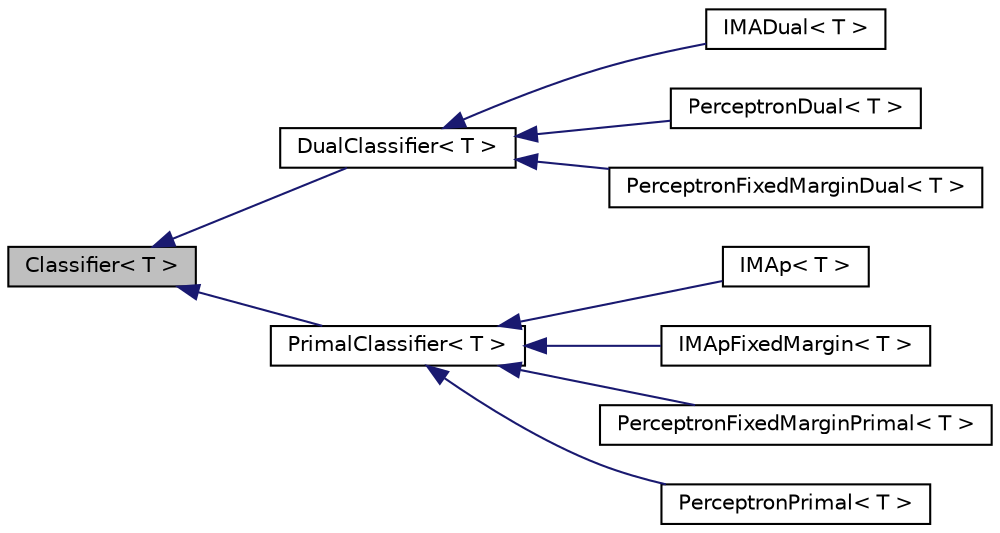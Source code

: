 digraph "Classifier&lt; T &gt;"
{
  edge [fontname="Helvetica",fontsize="10",labelfontname="Helvetica",labelfontsize="10"];
  node [fontname="Helvetica",fontsize="10",shape=record];
  rankdir="LR";
  Node0 [label="Classifier\< T \>",height=0.2,width=0.4,color="black", fillcolor="grey75", style="filled", fontcolor="black"];
  Node0 -> Node1 [dir="back",color="midnightblue",fontsize="10",style="solid",fontname="Helvetica"];
  Node1 [label="DualClassifier\< T \>",height=0.2,width=0.4,color="black", fillcolor="white", style="filled",URL="$class_dual_classifier.html"];
  Node1 -> Node2 [dir="back",color="midnightblue",fontsize="10",style="solid",fontname="Helvetica"];
  Node2 [label="IMADual\< T \>",height=0.2,width=0.4,color="black", fillcolor="white", style="filled",URL="$class_i_m_a_dual.html"];
  Node1 -> Node3 [dir="back",color="midnightblue",fontsize="10",style="solid",fontname="Helvetica"];
  Node3 [label="PerceptronDual\< T \>",height=0.2,width=0.4,color="black", fillcolor="white", style="filled",URL="$class_perceptron_dual.html",tooltip="Wrapper for the implementation of the Perceptron dual algorithm. "];
  Node1 -> Node4 [dir="back",color="midnightblue",fontsize="10",style="solid",fontname="Helvetica"];
  Node4 [label="PerceptronFixedMarginDual\< T \>",height=0.2,width=0.4,color="black", fillcolor="white", style="filled",URL="$class_perceptron_fixed_margin_dual.html",tooltip="Wrapper for the implementation of the Perceptron dual with fixed margin algorithm. "];
  Node0 -> Node5 [dir="back",color="midnightblue",fontsize="10",style="solid",fontname="Helvetica"];
  Node5 [label="PrimalClassifier\< T \>",height=0.2,width=0.4,color="black", fillcolor="white", style="filled",URL="$class_primal_classifier.html"];
  Node5 -> Node6 [dir="back",color="midnightblue",fontsize="10",style="solid",fontname="Helvetica"];
  Node6 [label="IMAp\< T \>",height=0.2,width=0.4,color="black", fillcolor="white", style="filled",URL="$class_i_m_ap.html",tooltip="Wrapper for the implementation of the Incremental Margin Algorithm primal. "];
  Node5 -> Node7 [dir="back",color="midnightblue",fontsize="10",style="solid",fontname="Helvetica"];
  Node7 [label="IMApFixedMargin\< T \>",height=0.2,width=0.4,color="black", fillcolor="white", style="filled",URL="$class_i_m_ap_fixed_margin.html",tooltip="Wrapper for the implementation of the Incremental Margin Algorithm primal with fixed margin..."];
  Node5 -> Node8 [dir="back",color="midnightblue",fontsize="10",style="solid",fontname="Helvetica"];
  Node8 [label="PerceptronFixedMarginPrimal\< T \>",height=0.2,width=0.4,color="black", fillcolor="white", style="filled",URL="$class_perceptron_fixed_margin_primal.html",tooltip="Wrapper for the implementation of the Perceptron primal with fixed margin algorithm. "];
  Node5 -> Node9 [dir="back",color="midnightblue",fontsize="10",style="solid",fontname="Helvetica"];
  Node9 [label="PerceptronPrimal\< T \>",height=0.2,width=0.4,color="black", fillcolor="white", style="filled",URL="$class_perceptron_primal.html",tooltip="Wrapper for the implementation of the Perceptron primal algorithm. "];
}
